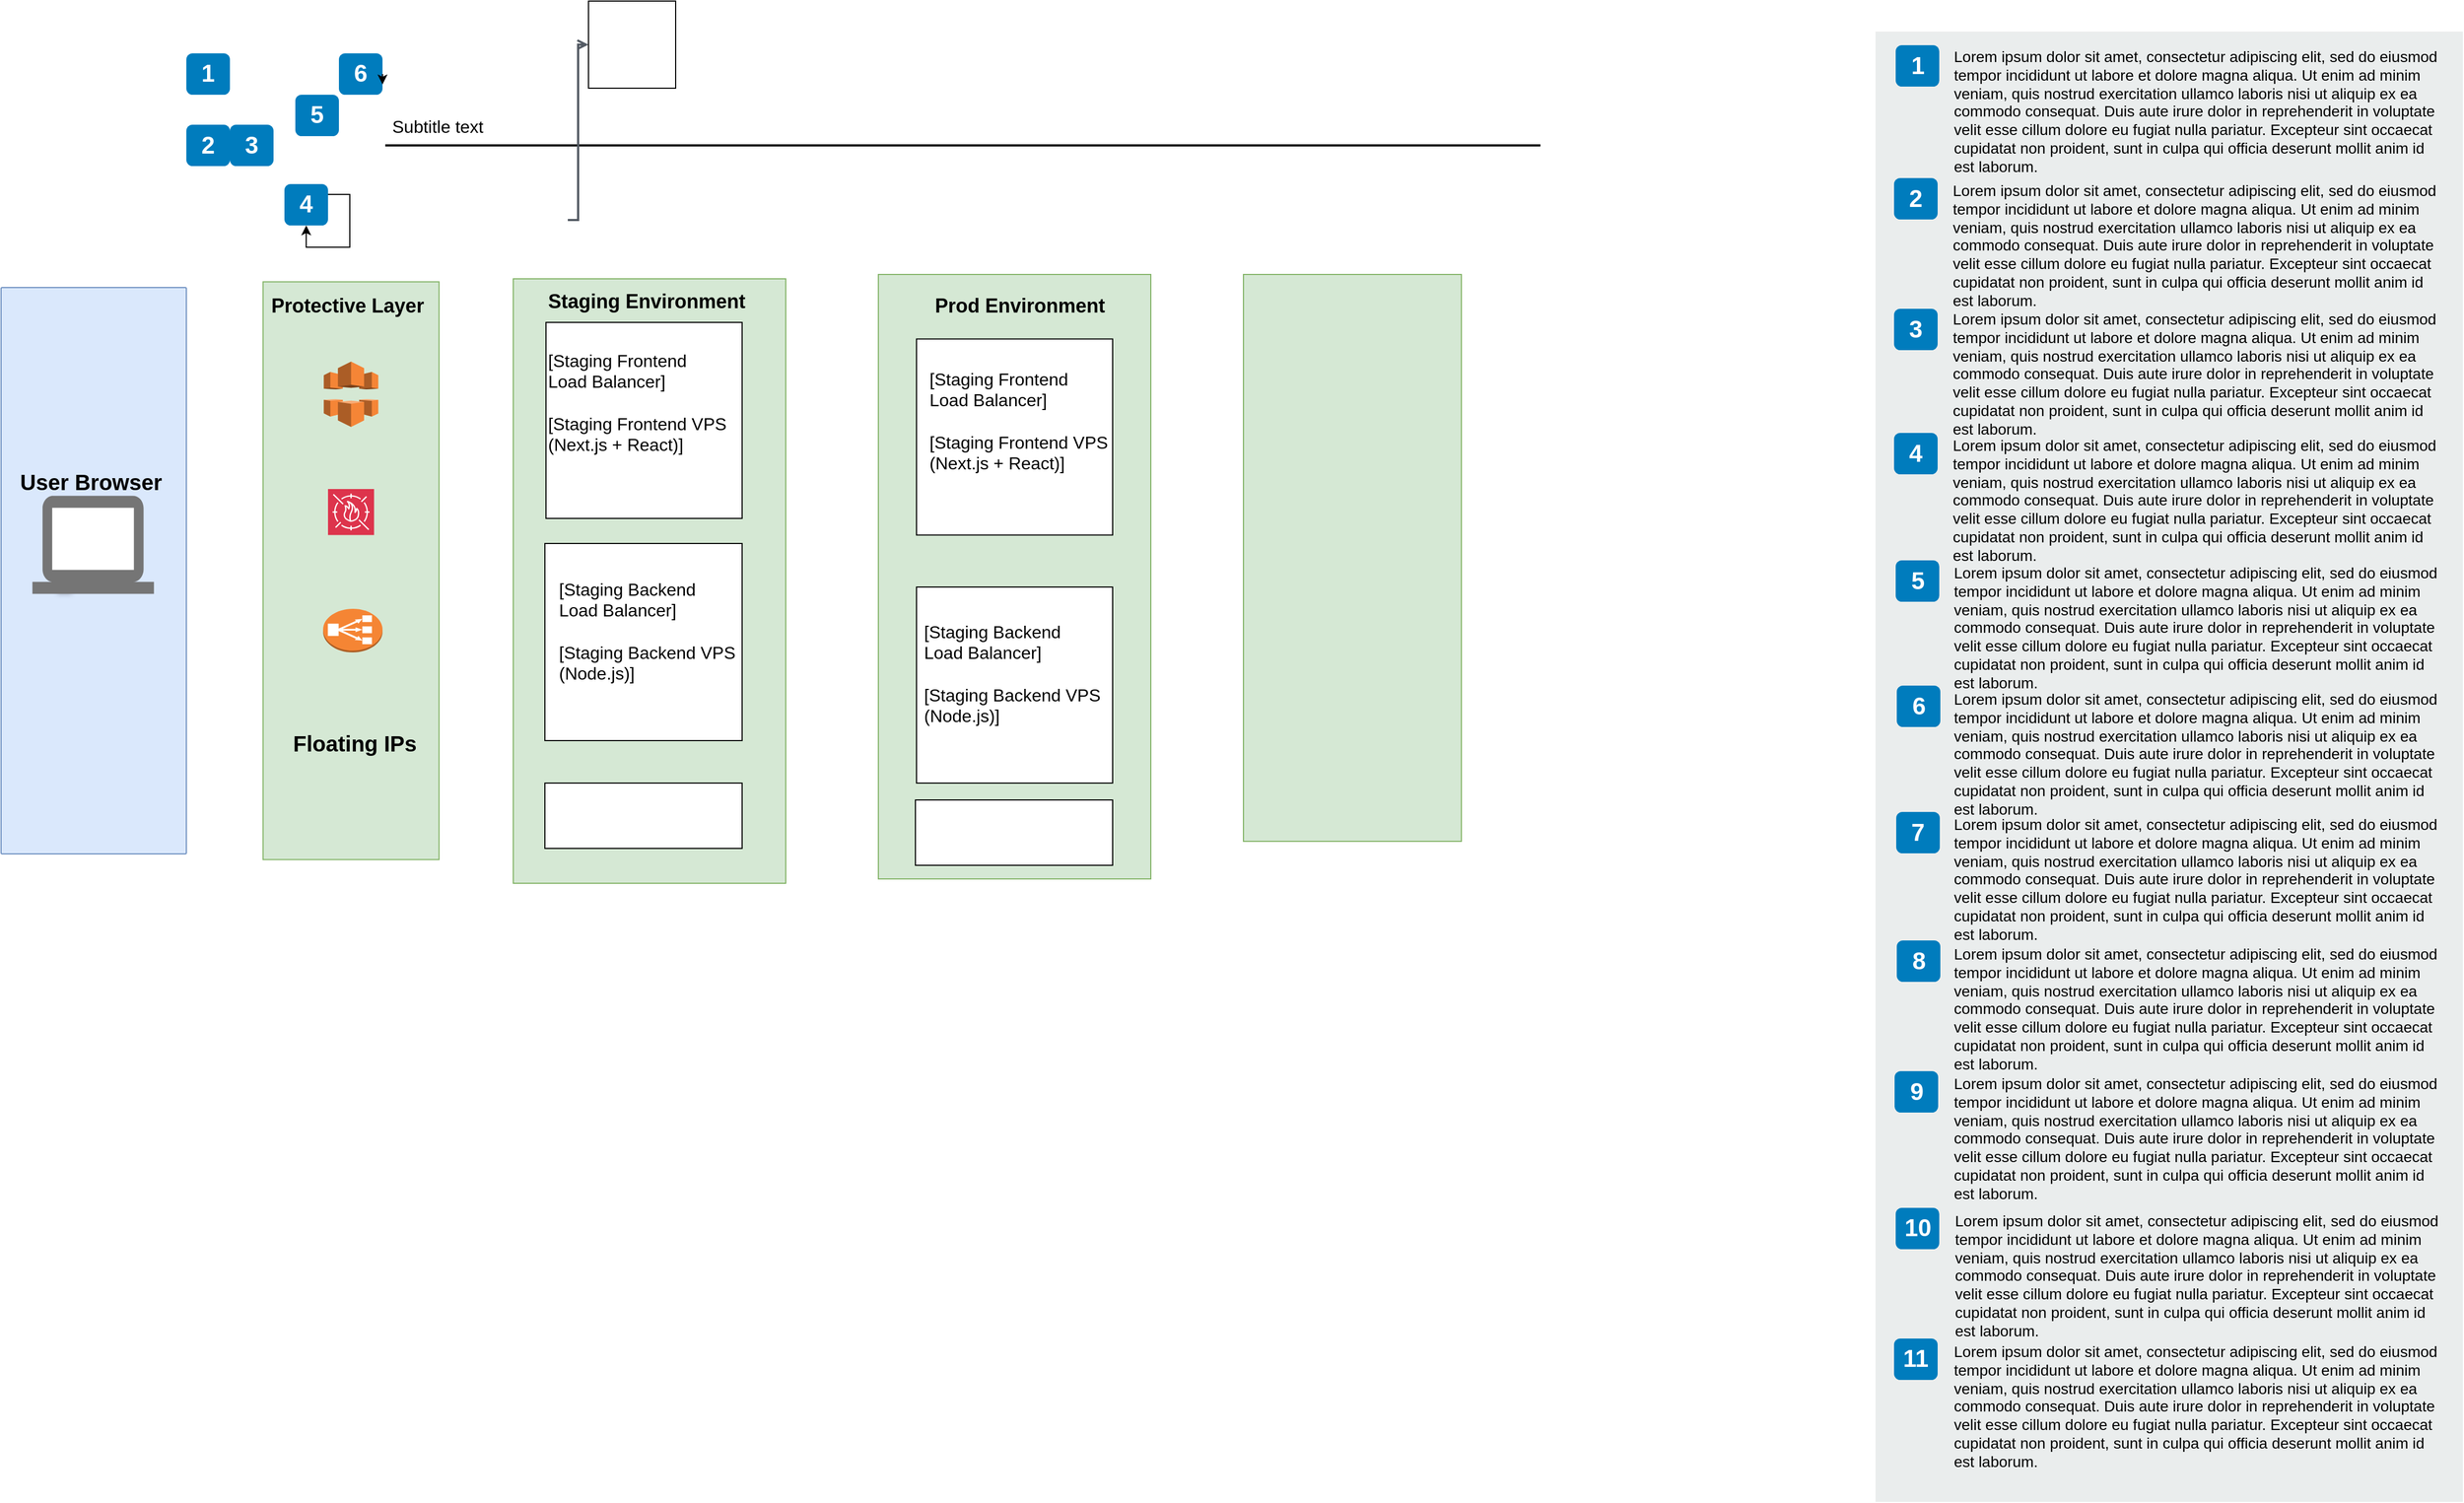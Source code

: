 <mxfile version="22.1.7" type="github">
  <diagram id="Ht1M8jgEwFfnCIfOTk4-" name="Page-1">
    <mxGraphModel dx="2219" dy="530" grid="1" gridSize="10" guides="1" tooltips="1" connect="1" arrows="1" fold="1" page="1" pageScale="1" pageWidth="1169" pageHeight="827" math="0" shadow="0">
      <root>
        <mxCell id="0" />
        <mxCell id="1" parent="0" />
        <mxCell id="-QjtrjUzRDEMRZ5MF8oH-9" value="1" style="rounded=1;whiteSpace=wrap;html=1;fillColor=#007CBD;strokeColor=none;fontColor=#FFFFFF;fontStyle=1;fontSize=22;" parent="1" vertex="1">
          <mxGeometry x="-130" y="60.0" width="40" height="38" as="geometry" />
        </mxCell>
        <mxCell id="-QjtrjUzRDEMRZ5MF8oH-27" value="2" style="rounded=1;whiteSpace=wrap;html=1;fillColor=#007CBD;strokeColor=none;fontColor=#FFFFFF;fontStyle=1;fontSize=22;" parent="1" vertex="1">
          <mxGeometry x="-130" y="125.5" width="40" height="38" as="geometry" />
        </mxCell>
        <mxCell id="vCko7jj2vJrHwMg7Z86O-9" style="edgeStyle=orthogonalEdgeStyle;rounded=0;orthogonalLoop=1;jettySize=auto;html=1;exitX=0;exitY=0.5;exitDx=0;exitDy=0;" parent="1" source="-QjtrjUzRDEMRZ5MF8oH-28" edge="1">
          <mxGeometry relative="1" as="geometry">
            <mxPoint x="-80" y="160" as="targetPoint" />
          </mxGeometry>
        </mxCell>
        <mxCell id="-QjtrjUzRDEMRZ5MF8oH-28" value="3" style="rounded=1;whiteSpace=wrap;html=1;fillColor=#007CBD;strokeColor=none;fontColor=#FFFFFF;fontStyle=1;fontSize=22;" parent="1" vertex="1">
          <mxGeometry x="-90" y="125.5" width="40" height="38" as="geometry" />
        </mxCell>
        <mxCell id="-QjtrjUzRDEMRZ5MF8oH-29" value="4" style="rounded=1;whiteSpace=wrap;html=1;fillColor=#007CBD;strokeColor=none;fontColor=#FFFFFF;fontStyle=1;fontSize=22;" parent="1" vertex="1">
          <mxGeometry x="-40" y="180.0" width="40" height="38" as="geometry" />
        </mxCell>
        <mxCell id="-QjtrjUzRDEMRZ5MF8oH-30" value="5" style="rounded=1;whiteSpace=wrap;html=1;fillColor=#007CBD;strokeColor=none;fontColor=#FFFFFF;fontStyle=1;fontSize=22;" parent="1" vertex="1">
          <mxGeometry x="-30" y="98" width="40" height="38" as="geometry" />
        </mxCell>
        <mxCell id="-QjtrjUzRDEMRZ5MF8oH-48" value="Subtitle text&lt;br style=&quot;font-size: 16px&quot;&gt;" style="text;html=1;resizable=0;points=[];autosize=1;align=left;verticalAlign=top;spacingTop=-4;fontSize=16" parent="1" vertex="1">
          <mxGeometry x="56.5" y="114.5" width="100" height="20" as="geometry" />
        </mxCell>
        <mxCell id="-QjtrjUzRDEMRZ5MF8oH-49" value="Label" style="text;html=1;resizable=0;points=[];autosize=1;align=left;verticalAlign=top;spacingTop=-4;fontSize=16;fontStyle=1" parent="1" vertex="1">
          <mxGeometry x="-195" y="363" width="50" height="20" as="geometry" />
        </mxCell>
        <mxCell id="SCVMTBWpLvtzJIhz15lM-1" value="" style="line;strokeWidth=2;html=1;fontSize=14;" parent="1" vertex="1">
          <mxGeometry x="52.5" y="139.5" width="1060" height="10" as="geometry" />
        </mxCell>
        <mxCell id="jZVaUwOg5UY3L9NAnvdq-50" value="" style="edgeStyle=elbowEdgeStyle;rounded=0;orthogonalLoop=1;jettySize=auto;html=1;endArrow=open;endFill=0;strokeColor=#545B64;strokeWidth=2;fontSize=14;" parent="1" target="vCko7jj2vJrHwMg7Z86O-14" edge="1">
          <mxGeometry relative="1" as="geometry">
            <mxPoint x="220" y="213" as="sourcePoint" />
            <mxPoint x="279.001" y="52.0" as="targetPoint" />
          </mxGeometry>
        </mxCell>
        <mxCell id="jZVaUwOg5UY3L9NAnvdq-32" value="6" style="rounded=1;whiteSpace=wrap;html=1;fillColor=#007CBD;strokeColor=none;fontColor=#FFFFFF;fontStyle=1;fontSize=22;" parent="1" vertex="1">
          <mxGeometry x="10" y="60.0" width="40" height="38" as="geometry" />
        </mxCell>
        <mxCell id="k1J5Uft5zTIaOylSxwT3-1" value="" style="rounded=0;whiteSpace=wrap;html=1;fillColor=#EAEDED;fontSize=22;fontColor=#FFFFFF;strokeColor=none;labelBackgroundColor=none;" parent="1" vertex="1">
          <mxGeometry x="1420" y="40" width="539" height="1350" as="geometry" />
        </mxCell>
        <mxCell id="k1J5Uft5zTIaOylSxwT3-2" value="1" style="rounded=1;whiteSpace=wrap;html=1;fillColor=#007CBD;strokeColor=none;fontColor=#FFFFFF;fontStyle=1;fontSize=22;labelBackgroundColor=none;" parent="1" vertex="1">
          <mxGeometry x="1438.5" y="52.5" width="40" height="38" as="geometry" />
        </mxCell>
        <mxCell id="k1J5Uft5zTIaOylSxwT3-3" value="2" style="rounded=1;whiteSpace=wrap;html=1;fillColor=#007CBD;strokeColor=none;fontColor=#FFFFFF;fontStyle=1;fontSize=22;labelBackgroundColor=none;" parent="1" vertex="1">
          <mxGeometry x="1437" y="174.5" width="40" height="38" as="geometry" />
        </mxCell>
        <mxCell id="k1J5Uft5zTIaOylSxwT3-4" value="3" style="rounded=1;whiteSpace=wrap;html=1;fillColor=#007CBD;strokeColor=none;fontColor=#FFFFFF;fontStyle=1;fontSize=22;labelBackgroundColor=none;" parent="1" vertex="1">
          <mxGeometry x="1437" y="294.5" width="40" height="38" as="geometry" />
        </mxCell>
        <mxCell id="k1J5Uft5zTIaOylSxwT3-5" value="4" style="rounded=1;whiteSpace=wrap;html=1;fillColor=#007CBD;strokeColor=none;fontColor=#FFFFFF;fontStyle=1;fontSize=22;labelBackgroundColor=none;" parent="1" vertex="1">
          <mxGeometry x="1437" y="408.5" width="40" height="38" as="geometry" />
        </mxCell>
        <mxCell id="k1J5Uft5zTIaOylSxwT3-6" value="5" style="rounded=1;whiteSpace=wrap;html=1;fillColor=#007CBD;strokeColor=none;fontColor=#FFFFFF;fontStyle=1;fontSize=22;labelBackgroundColor=none;" parent="1" vertex="1">
          <mxGeometry x="1438.5" y="525.5" width="40" height="38" as="geometry" />
        </mxCell>
        <mxCell id="k1J5Uft5zTIaOylSxwT3-7" value="6" style="rounded=1;whiteSpace=wrap;html=1;fillColor=#007CBD;strokeColor=none;fontColor=#FFFFFF;fontStyle=1;fontSize=22;labelBackgroundColor=none;" parent="1" vertex="1">
          <mxGeometry x="1439.5" y="640.5" width="40" height="38" as="geometry" />
        </mxCell>
        <mxCell id="k1J5Uft5zTIaOylSxwT3-8" value="7" style="rounded=1;whiteSpace=wrap;html=1;fillColor=#007CBD;strokeColor=none;fontColor=#FFFFFF;fontStyle=1;fontSize=22;labelBackgroundColor=none;" parent="1" vertex="1">
          <mxGeometry x="1439" y="756.5" width="40" height="38" as="geometry" />
        </mxCell>
        <mxCell id="k1J5Uft5zTIaOylSxwT3-9" value="8" style="rounded=1;whiteSpace=wrap;html=1;fillColor=#007CBD;strokeColor=none;fontColor=#FFFFFF;fontStyle=1;fontSize=22;labelBackgroundColor=none;" parent="1" vertex="1">
          <mxGeometry x="1439.5" y="874.5" width="40" height="38" as="geometry" />
        </mxCell>
        <mxCell id="k1J5Uft5zTIaOylSxwT3-10" value="9" style="rounded=1;whiteSpace=wrap;html=1;fillColor=#007CBD;strokeColor=none;fontColor=#FFFFFF;fontStyle=1;fontSize=22;labelBackgroundColor=none;" parent="1" vertex="1">
          <mxGeometry x="1437.5" y="994.5" width="40" height="38" as="geometry" />
        </mxCell>
        <mxCell id="k1J5Uft5zTIaOylSxwT3-11" value="&lt;span&gt;Lorem ipsum dolor sit amet, consectetur adipiscing elit, sed do eiusmod tempor incididunt ut labore et dolore magna aliqua. Ut enim ad minim veniam, quis nostrud exercitation ullamco laboris nisi ut aliquip ex ea commodo consequat. Duis aute irure dolor in reprehenderit in voluptate velit esse cillum dolore eu fugiat nulla pariatur. Excepteur sint occaecat cupidatat non proident, sunt in culpa qui officia deserunt mollit anim id est laborum.&lt;/span&gt;&lt;br&gt;" style="text;html=1;align=left;verticalAlign=top;spacingTop=-4;fontSize=14;labelBackgroundColor=none;whiteSpace=wrap;" parent="1" vertex="1">
          <mxGeometry x="1490" y="52" width="449" height="118" as="geometry" />
        </mxCell>
        <mxCell id="k1J5Uft5zTIaOylSxwT3-12" value="&lt;span&gt;Lorem ipsum dolor sit amet, consectetur adipiscing elit, sed do eiusmod tempor incididunt ut labore et dolore magna aliqua. Ut enim ad minim veniam, quis nostrud exercitation ullamco laboris nisi ut aliquip ex ea commodo consequat. Duis aute irure dolor in reprehenderit in voluptate velit esse cillum dolore eu fugiat nulla pariatur. Excepteur sint occaecat cupidatat non proident, sunt in culpa qui officia deserunt mollit anim id est laborum.&lt;/span&gt;&lt;br&gt;" style="text;html=1;align=left;verticalAlign=top;spacingTop=-4;fontSize=14;labelBackgroundColor=none;whiteSpace=wrap;" parent="1" vertex="1">
          <mxGeometry x="1489" y="175" width="450" height="115" as="geometry" />
        </mxCell>
        <mxCell id="k1J5Uft5zTIaOylSxwT3-13" value="&lt;span&gt;Lorem ipsum dolor sit amet, consectetur adipiscing elit, sed do eiusmod tempor incididunt ut labore et dolore magna aliqua. Ut enim ad minim veniam, quis nostrud exercitation ullamco laboris nisi ut aliquip ex ea commodo consequat. Duis aute irure dolor in reprehenderit in voluptate velit esse cillum dolore eu fugiat nulla pariatur. Excepteur sint occaecat cupidatat non proident, sunt in culpa qui officia deserunt mollit anim id est laborum.&lt;/span&gt;&lt;br&gt;" style="text;html=1;align=left;verticalAlign=top;spacingTop=-4;fontSize=14;labelBackgroundColor=none;whiteSpace=wrap;" parent="1" vertex="1">
          <mxGeometry x="1489" y="293" width="450" height="117" as="geometry" />
        </mxCell>
        <mxCell id="k1J5Uft5zTIaOylSxwT3-14" value="&lt;span&gt;Lorem ipsum dolor sit amet, consectetur adipiscing elit, sed do eiusmod tempor incididunt ut labore et dolore magna aliqua. Ut enim ad minim veniam, quis nostrud exercitation ullamco laboris nisi ut aliquip ex ea commodo consequat. Duis aute irure dolor in reprehenderit in voluptate velit esse cillum dolore eu fugiat nulla pariatur. Excepteur sint occaecat cupidatat non proident, sunt in culpa qui officia deserunt mollit anim id est laborum.&lt;/span&gt;&lt;br&gt;" style="text;html=1;align=left;verticalAlign=top;spacingTop=-4;fontSize=14;labelBackgroundColor=none;whiteSpace=wrap;" parent="1" vertex="1">
          <mxGeometry x="1489" y="409" width="450" height="121" as="geometry" />
        </mxCell>
        <mxCell id="k1J5Uft5zTIaOylSxwT3-15" value="&lt;span&gt;Lorem ipsum dolor sit amet, consectetur adipiscing elit, sed do eiusmod tempor incididunt ut labore et dolore magna aliqua. Ut enim ad minim veniam, quis nostrud exercitation ullamco laboris nisi ut aliquip ex ea commodo consequat. Duis aute irure dolor in reprehenderit in voluptate velit esse cillum dolore eu fugiat nulla pariatur. Excepteur sint occaecat cupidatat non proident, sunt in culpa qui officia deserunt mollit anim id est laborum.&lt;/span&gt;&lt;br&gt;" style="text;html=1;align=left;verticalAlign=top;spacingTop=-4;fontSize=14;labelBackgroundColor=none;whiteSpace=wrap;" parent="1" vertex="1">
          <mxGeometry x="1490" y="526" width="449" height="114" as="geometry" />
        </mxCell>
        <mxCell id="k1J5Uft5zTIaOylSxwT3-16" value="&lt;span&gt;Lorem ipsum dolor sit amet, consectetur adipiscing elit, sed do eiusmod tempor incididunt ut labore et dolore magna aliqua. Ut enim ad minim veniam, quis nostrud exercitation ullamco laboris nisi ut aliquip ex ea commodo consequat. Duis aute irure dolor in reprehenderit in voluptate velit esse cillum dolore eu fugiat nulla pariatur. Excepteur sint occaecat cupidatat non proident, sunt in culpa qui officia deserunt mollit anim id est laborum.&lt;/span&gt;&lt;br&gt;" style="text;html=1;align=left;verticalAlign=top;spacingTop=-4;fontSize=14;labelBackgroundColor=none;whiteSpace=wrap;" parent="1" vertex="1">
          <mxGeometry x="1490" y="642" width="450" height="118" as="geometry" />
        </mxCell>
        <mxCell id="k1J5Uft5zTIaOylSxwT3-17" value="&lt;span&gt;Lorem ipsum dolor sit amet, consectetur adipiscing elit, sed do eiusmod tempor incididunt ut labore et dolore magna aliqua. Ut enim ad minim veniam, quis nostrud exercitation ullamco laboris nisi ut aliquip ex ea commodo consequat. Duis aute irure dolor in reprehenderit in voluptate velit esse cillum dolore eu fugiat nulla pariatur. Excepteur sint occaecat cupidatat non proident, sunt in culpa qui officia deserunt mollit anim id est laborum.&lt;/span&gt;&lt;br&gt;" style="text;html=1;align=left;verticalAlign=top;spacingTop=-4;fontSize=14;labelBackgroundColor=none;whiteSpace=wrap;" parent="1" vertex="1">
          <mxGeometry x="1490" y="757" width="449" height="113" as="geometry" />
        </mxCell>
        <mxCell id="k1J5Uft5zTIaOylSxwT3-18" value="&lt;span&gt;Lorem ipsum dolor sit amet, consectetur adipiscing elit, sed do eiusmod tempor incididunt ut labore et dolore magna aliqua. Ut enim ad minim veniam, quis nostrud exercitation ullamco laboris nisi ut aliquip ex ea commodo consequat. Duis aute irure dolor in reprehenderit in voluptate velit esse cillum dolore eu fugiat nulla pariatur. Excepteur sint occaecat cupidatat non proident, sunt in culpa qui officia deserunt mollit anim id est laborum.&lt;/span&gt;&lt;br&gt;" style="text;html=1;align=left;verticalAlign=top;spacingTop=-4;fontSize=14;labelBackgroundColor=none;whiteSpace=wrap;" parent="1" vertex="1">
          <mxGeometry x="1490" y="876" width="449" height="124" as="geometry" />
        </mxCell>
        <mxCell id="k1J5Uft5zTIaOylSxwT3-19" value="&lt;span&gt;Lorem ipsum dolor sit amet, consectetur adipiscing elit, sed do eiusmod tempor incididunt ut labore et dolore magna aliqua. Ut enim ad minim veniam, quis nostrud exercitation ullamco laboris nisi ut aliquip ex ea commodo consequat. Duis aute irure dolor in reprehenderit in voluptate velit esse cillum dolore eu fugiat nulla pariatur. Excepteur sint occaecat cupidatat non proident, sunt in culpa qui officia deserunt mollit anim id est laborum.&lt;/span&gt;&lt;br&gt;" style="text;html=1;align=left;verticalAlign=top;spacingTop=-4;fontSize=14;labelBackgroundColor=none;whiteSpace=wrap;" parent="1" vertex="1">
          <mxGeometry x="1490" y="995" width="449" height="115" as="geometry" />
        </mxCell>
        <mxCell id="k1J5Uft5zTIaOylSxwT3-22" value="10" style="rounded=1;whiteSpace=wrap;html=1;fillColor=#007CBD;strokeColor=none;fontColor=#FFFFFF;fontStyle=1;fontSize=22;labelBackgroundColor=none;" parent="1" vertex="1">
          <mxGeometry x="1438.5" y="1120" width="40" height="38" as="geometry" />
        </mxCell>
        <mxCell id="k1J5Uft5zTIaOylSxwT3-23" value="&lt;span&gt;Lorem ipsum dolor sit amet, consectetur adipiscing elit, sed do eiusmod tempor incididunt ut labore et dolore magna aliqua. Ut enim ad minim veniam, quis nostrud exercitation ullamco laboris nisi ut aliquip ex ea commodo consequat. Duis aute irure dolor in reprehenderit in voluptate velit esse cillum dolore eu fugiat nulla pariatur. Excepteur sint occaecat cupidatat non proident, sunt in culpa qui officia deserunt mollit anim id est laborum.&lt;/span&gt;&lt;br&gt;" style="text;html=1;align=left;verticalAlign=top;spacingTop=-4;fontSize=14;labelBackgroundColor=none;whiteSpace=wrap;" parent="1" vertex="1">
          <mxGeometry x="1491" y="1120.5" width="449" height="115" as="geometry" />
        </mxCell>
        <mxCell id="k1J5Uft5zTIaOylSxwT3-24" value="11" style="rounded=1;whiteSpace=wrap;html=1;fillColor=#007CBD;strokeColor=none;fontColor=#FFFFFF;fontStyle=1;fontSize=22;labelBackgroundColor=none;" parent="1" vertex="1">
          <mxGeometry x="1437" y="1240" width="40" height="38" as="geometry" />
        </mxCell>
        <mxCell id="k1J5Uft5zTIaOylSxwT3-25" value="&lt;span&gt;Lorem ipsum dolor sit amet, consectetur adipiscing elit, sed do eiusmod tempor incididunt ut labore et dolore magna aliqua. Ut enim ad minim veniam, quis nostrud exercitation ullamco laboris nisi ut aliquip ex ea commodo consequat. Duis aute irure dolor in reprehenderit in voluptate velit esse cillum dolore eu fugiat nulla pariatur. Excepteur sint occaecat cupidatat non proident, sunt in culpa qui officia deserunt mollit anim id est laborum.&lt;/span&gt;&lt;br&gt;" style="text;html=1;align=left;verticalAlign=top;spacingTop=-4;fontSize=14;labelBackgroundColor=none;whiteSpace=wrap;" parent="1" vertex="1">
          <mxGeometry x="1489.5" y="1240.5" width="449" height="115" as="geometry" />
        </mxCell>
        <mxCell id="vCko7jj2vJrHwMg7Z86O-1" value="" style="rounded=1;absoluteArcSize=1;arcSize=2;html=1;strokeColor=#6c8ebf;shadow=0;dashed=0;fontSize=12;align=left;verticalAlign=top;spacing=10;spacingTop=-4;fillColor=#dae8fc;" parent="1" vertex="1">
          <mxGeometry x="-300" y="275" width="170" height="520" as="geometry" />
        </mxCell>
        <mxCell id="vCko7jj2vJrHwMg7Z86O-4" value="" style="strokeColor=#dddddd;fillColor=#ffffff;shadow=1;strokeWidth=1;rounded=1;absoluteArcSize=1;arcSize=2;labelPosition=center;verticalLabelPosition=middle;align=center;verticalAlign=bottom;spacingLeft=0;fontColor=#999999;fontSize=12;whiteSpace=wrap;spacingBottom=2;html=1;" parent="1" vertex="1">
          <mxGeometry x="-250" y="467.75" width="12.5" height="85.25" as="geometry" />
        </mxCell>
        <mxCell id="vCko7jj2vJrHwMg7Z86O-5" value="" style="dashed=0;connectable=0;html=1;fillColor=#757575;strokeColor=none;shape=mxgraph.gcp2.laptop;part=1;" parent="vCko7jj2vJrHwMg7Z86O-4" vertex="1">
          <mxGeometry x="0.5" width="111.5" height="90" relative="1" as="geometry">
            <mxPoint x="-27.5" y="-1.5" as="offset" />
          </mxGeometry>
        </mxCell>
        <mxCell id="vCko7jj2vJrHwMg7Z86O-11" style="edgeStyle=orthogonalEdgeStyle;rounded=0;orthogonalLoop=1;jettySize=auto;html=1;exitX=1;exitY=0.25;exitDx=0;exitDy=0;" parent="1" source="-QjtrjUzRDEMRZ5MF8oH-29" target="-QjtrjUzRDEMRZ5MF8oH-29" edge="1">
          <mxGeometry relative="1" as="geometry" />
        </mxCell>
        <mxCell id="vCko7jj2vJrHwMg7Z86O-12" style="edgeStyle=orthogonalEdgeStyle;rounded=0;orthogonalLoop=1;jettySize=auto;html=1;exitX=1;exitY=0.5;exitDx=0;exitDy=0;entryX=1;entryY=0.75;entryDx=0;entryDy=0;" parent="1" source="jZVaUwOg5UY3L9NAnvdq-32" target="jZVaUwOg5UY3L9NAnvdq-32" edge="1">
          <mxGeometry relative="1" as="geometry" />
        </mxCell>
        <mxCell id="vCko7jj2vJrHwMg7Z86O-14" value="" style="whiteSpace=wrap;html=1;aspect=fixed;" parent="1" vertex="1">
          <mxGeometry x="239.001" y="12.0" width="80" height="80" as="geometry" />
        </mxCell>
        <mxCell id="vCko7jj2vJrHwMg7Z86O-15" value="" style="rounded=0;whiteSpace=wrap;html=1;fillColor=#d5e8d4;strokeColor=#82b366;" parent="1" vertex="1">
          <mxGeometry x="-59.62" y="269.75" width="161.5" height="530.5" as="geometry" />
        </mxCell>
        <mxCell id="vCko7jj2vJrHwMg7Z86O-16" value="" style="outlineConnect=0;dashed=0;verticalLabelPosition=bottom;verticalAlign=top;align=center;html=1;shape=mxgraph.aws3.cloudfront;fillColor=#F58536;gradientColor=none;" parent="1" vertex="1">
          <mxGeometry x="-3.87" y="343" width="50" height="60" as="geometry" />
        </mxCell>
        <mxCell id="vCko7jj2vJrHwMg7Z86O-18" value="" style="sketch=0;points=[[0,0,0],[0.25,0,0],[0.5,0,0],[0.75,0,0],[1,0,0],[0,1,0],[0.25,1,0],[0.5,1,0],[0.75,1,0],[1,1,0],[0,0.25,0],[0,0.5,0],[0,0.75,0],[1,0.25,0],[1,0.5,0],[1,0.75,0]];outlineConnect=0;fontColor=#232F3E;fillColor=#DD344C;strokeColor=#ffffff;dashed=0;verticalLabelPosition=bottom;verticalAlign=top;align=center;html=1;fontSize=12;fontStyle=0;aspect=fixed;shape=mxgraph.aws4.resourceIcon;resIcon=mxgraph.aws4.waf;" parent="1" vertex="1">
          <mxGeometry x="-3.553e-15" y="460" width="42.25" height="42.25" as="geometry" />
        </mxCell>
        <mxCell id="vCko7jj2vJrHwMg7Z86O-19" value="" style="outlineConnect=0;dashed=0;verticalLabelPosition=bottom;verticalAlign=top;align=center;html=1;shape=mxgraph.aws3.classic_load_balancer;fillColor=#F58534;gradientColor=none;" parent="1" vertex="1">
          <mxGeometry x="-4.5" y="570" width="54.5" height="40" as="geometry" />
        </mxCell>
        <mxCell id="vCko7jj2vJrHwMg7Z86O-20" value="&lt;font style=&quot;font-size: 18px;&quot;&gt;Protective Layer&lt;/font&gt;" style="text;html=1;resizable=0;points=[];autosize=1;align=left;verticalAlign=top;spacingTop=-4;fontSize=30;fontStyle=1" parent="1" vertex="1">
          <mxGeometry x="-54.25" y="267" width="160" height="40" as="geometry" />
        </mxCell>
        <mxCell id="vCko7jj2vJrHwMg7Z86O-25" value="&lt;font style=&quot;font-size: 20px;&quot;&gt;Floating IPs&lt;/font&gt;" style="text;html=1;resizable=0;points=[];autosize=1;align=left;verticalAlign=top;spacingTop=-4;fontSize=30;fontStyle=1" parent="1" vertex="1">
          <mxGeometry x="-34.25" y="670" width="140" height="40" as="geometry" />
        </mxCell>
        <mxCell id="vCko7jj2vJrHwMg7Z86O-26" value="&lt;font style=&quot;font-size: 20px;&quot;&gt;&amp;nbsp;User Browser&lt;/font&gt;" style="text;html=1;resizable=0;points=[];autosize=1;align=left;verticalAlign=top;spacingTop=-4;fontSize=30;fontStyle=1" parent="1" vertex="1">
          <mxGeometry x="-290" y="430" width="160" height="40" as="geometry" />
        </mxCell>
        <mxCell id="vCko7jj2vJrHwMg7Z86O-28" value="" style="rounded=0;whiteSpace=wrap;html=1;fillColor=#d5e8d4;strokeColor=#82b366;" parent="1" vertex="1">
          <mxGeometry x="170" y="267" width="250" height="555" as="geometry" />
        </mxCell>
        <mxCell id="vCko7jj2vJrHwMg7Z86O-31" value="" style="rounded=0;whiteSpace=wrap;html=1;fillColor=#d5e8d4;strokeColor=#82b366;" parent="1" vertex="1">
          <mxGeometry x="840" y="263" width="200" height="520.5" as="geometry" />
        </mxCell>
        <mxCell id="NJFtMff7BT7b__9nkDue-1" value="" style="whiteSpace=wrap;html=1;aspect=fixed;" vertex="1" parent="1">
          <mxGeometry x="200" y="307" width="180" height="180" as="geometry" />
        </mxCell>
        <mxCell id="NJFtMff7BT7b__9nkDue-2" value="" style="whiteSpace=wrap;html=1;aspect=fixed;" vertex="1" parent="1">
          <mxGeometry x="199" y="510" width="181" height="181" as="geometry" />
        </mxCell>
        <mxCell id="NJFtMff7BT7b__9nkDue-3" value="&lt;font style=&quot;font-size: 18px;&quot;&gt;Staging Environment&lt;/font&gt;" style="text;html=1;resizable=0;points=[];autosize=1;align=left;verticalAlign=top;spacingTop=-4;fontSize=30;fontStyle=1" vertex="1" parent="1">
          <mxGeometry x="200" y="263" width="200" height="40" as="geometry" />
        </mxCell>
        <mxCell id="NJFtMff7BT7b__9nkDue-7" value="" style="rounded=0;whiteSpace=wrap;html=1;fillColor=#d5e8d4;strokeColor=#82b366;" vertex="1" parent="1">
          <mxGeometry x="505" y="263" width="250" height="555" as="geometry" />
        </mxCell>
        <mxCell id="NJFtMff7BT7b__9nkDue-8" value="&lt;font style=&quot;font-size: 18px;&quot;&gt;Prod Environment&lt;/font&gt;" style="text;html=1;resizable=0;points=[];autosize=1;align=left;verticalAlign=top;spacingTop=-4;fontSize=30;fontStyle=1" vertex="1" parent="1">
          <mxGeometry x="555" y="267" width="180" height="40" as="geometry" />
        </mxCell>
        <mxCell id="NJFtMff7BT7b__9nkDue-14" value="[Staging Frontend &lt;br&gt;Load Balancer]&lt;br&gt;&lt;br&gt;[Staging Frontend VPS &lt;br&gt;(Next.js + React)]" style="text;html=1;resizable=0;points=[];autosize=1;align=left;verticalAlign=top;spacingTop=-4;fontSize=16" vertex="1" parent="1">
          <mxGeometry x="200" y="330" width="190" height="100" as="geometry" />
        </mxCell>
        <mxCell id="NJFtMff7BT7b__9nkDue-15" value="[Staging Backend&lt;br&gt;Load Balancer]&lt;br&gt;&lt;br&gt;[Staging Backend&amp;nbsp;VPS &lt;br&gt;(Node.js)]" style="text;html=1;resizable=0;points=[];autosize=1;align=left;verticalAlign=top;spacingTop=-4;fontSize=16" vertex="1" parent="1">
          <mxGeometry x="210" y="540" width="190" height="100" as="geometry" />
        </mxCell>
        <mxCell id="NJFtMff7BT7b__9nkDue-16" value="" style="whiteSpace=wrap;html=1;aspect=fixed;" vertex="1" parent="1">
          <mxGeometry x="540" y="322.25" width="180" height="180" as="geometry" />
        </mxCell>
        <mxCell id="NJFtMff7BT7b__9nkDue-17" value="" style="whiteSpace=wrap;html=1;aspect=fixed;" vertex="1" parent="1">
          <mxGeometry x="540" y="550" width="180" height="180" as="geometry" />
        </mxCell>
        <mxCell id="NJFtMff7BT7b__9nkDue-18" value="[Staging Backend&lt;br&gt;Load Balancer]&lt;br&gt;&lt;br&gt;[Staging Backend&amp;nbsp;VPS &lt;br&gt;(Node.js)]" style="text;html=1;resizable=0;points=[];autosize=1;align=left;verticalAlign=top;spacingTop=-4;fontSize=16" vertex="1" parent="1">
          <mxGeometry x="545" y="578.5" width="190" height="100" as="geometry" />
        </mxCell>
        <mxCell id="NJFtMff7BT7b__9nkDue-19" value="[Staging Frontend &lt;br&gt;Load Balancer]&lt;br&gt;&lt;br&gt;[Staging Frontend VPS &lt;br&gt;(Next.js + React)]" style="text;html=1;resizable=0;points=[];autosize=1;align=left;verticalAlign=top;spacingTop=-4;fontSize=16" vertex="1" parent="1">
          <mxGeometry x="550" y="347" width="190" height="100" as="geometry" />
        </mxCell>
        <mxCell id="NJFtMff7BT7b__9nkDue-21" value="" style="rounded=0;whiteSpace=wrap;html=1;" vertex="1" parent="1">
          <mxGeometry x="199" y="730" width="181" height="60" as="geometry" />
        </mxCell>
        <mxCell id="NJFtMff7BT7b__9nkDue-22" value="" style="rounded=0;whiteSpace=wrap;html=1;" vertex="1" parent="1">
          <mxGeometry x="539" y="745.5" width="181" height="60" as="geometry" />
        </mxCell>
      </root>
    </mxGraphModel>
  </diagram>
</mxfile>
